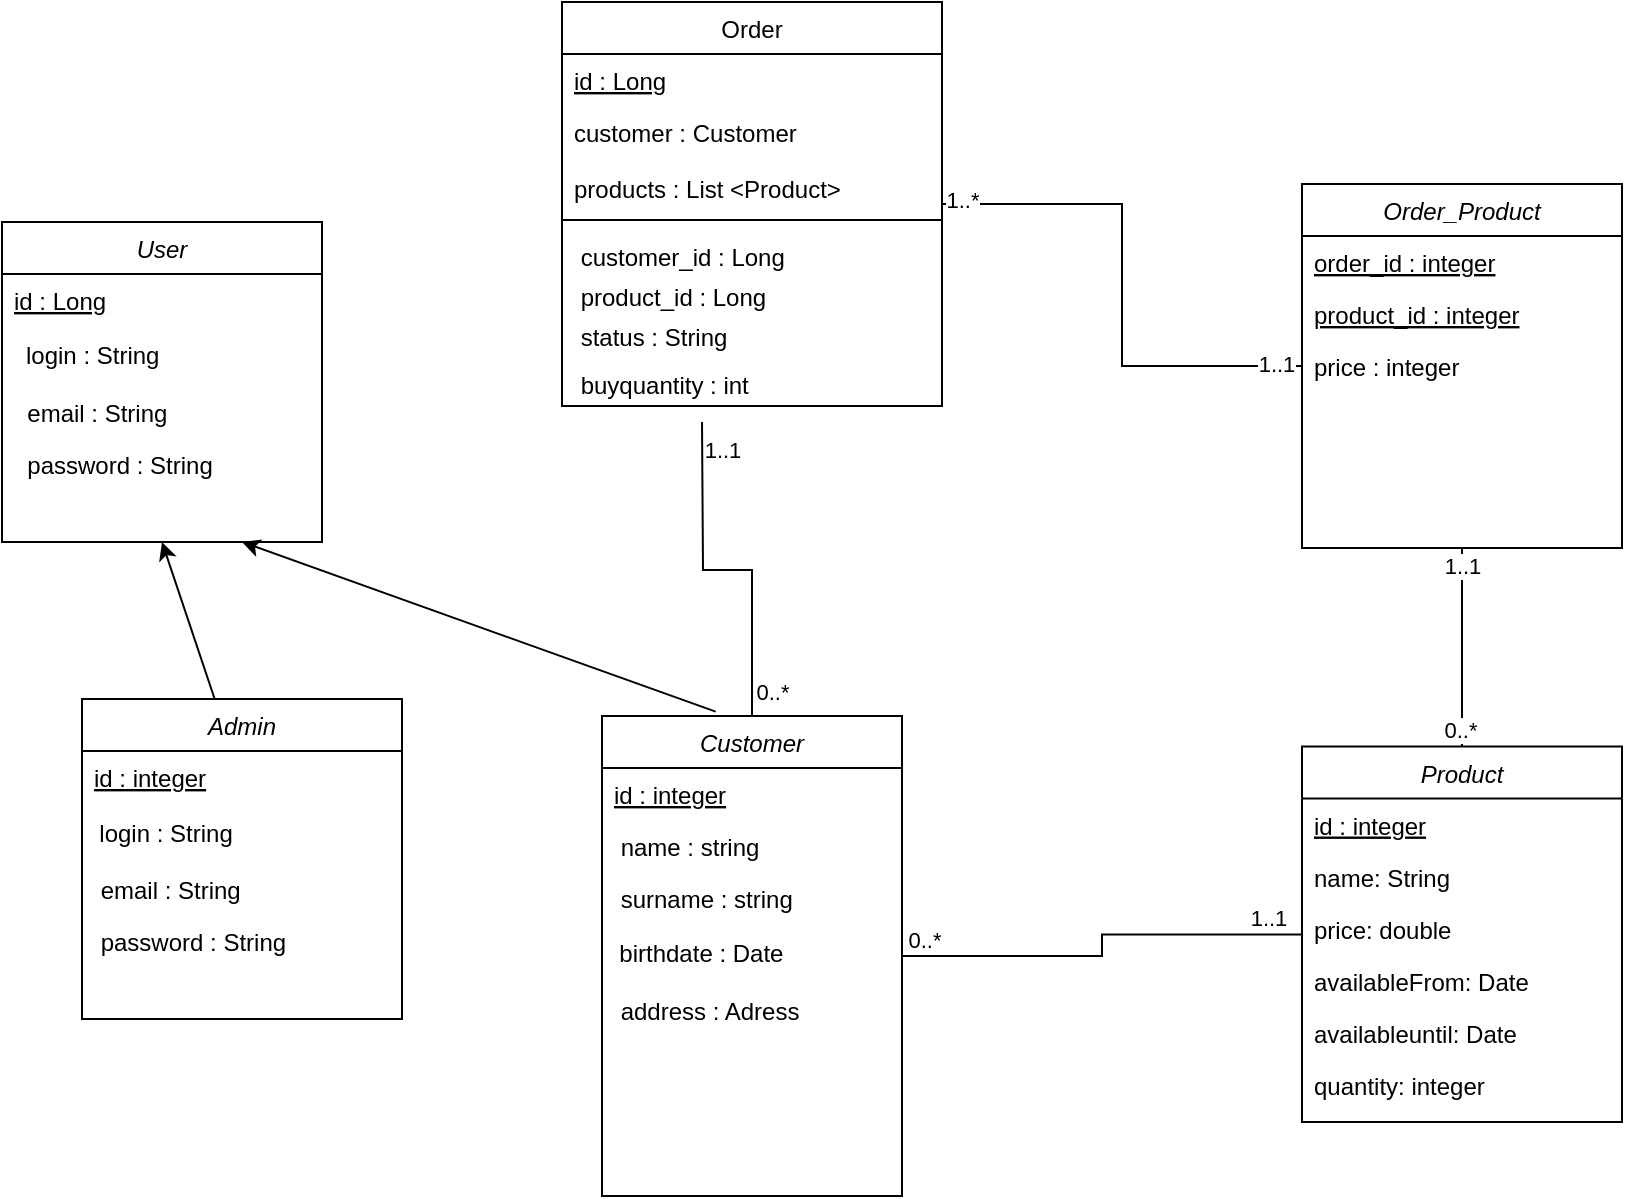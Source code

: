 <mxfile version="22.0.2" type="device">
  <diagram id="C5RBs43oDa-KdzZeNtuy" name="Page-1">
    <mxGraphModel dx="1780" dy="1906" grid="1" gridSize="10" guides="1" tooltips="1" connect="1" arrows="1" fold="1" page="1" pageScale="1" pageWidth="827" pageHeight="1169" background="none" math="0" shadow="0">
      <root>
        <mxCell id="WIyWlLk6GJQsqaUBKTNV-0" />
        <mxCell id="WIyWlLk6GJQsqaUBKTNV-1" parent="WIyWlLk6GJQsqaUBKTNV-0" />
        <mxCell id="acMkUo_WnaXADtpo4lJA-12" style="edgeStyle=orthogonalEdgeStyle;rounded=0;orthogonalLoop=1;jettySize=auto;html=1;endArrow=none;endFill=0;" parent="WIyWlLk6GJQsqaUBKTNV-1" source="zkfFHV4jXpPFQw0GAbJ--0" target="acMkUo_WnaXADtpo4lJA-0" edge="1">
          <mxGeometry relative="1" as="geometry" />
        </mxCell>
        <mxCell id="acMkUo_WnaXADtpo4lJA-13" value="0..*" style="edgeLabel;html=1;align=center;verticalAlign=middle;resizable=0;points=[];" parent="acMkUo_WnaXADtpo4lJA-12" vertex="1" connectable="0">
          <mxGeometry x="-0.896" y="1" relative="1" as="geometry">
            <mxPoint y="-7" as="offset" />
          </mxGeometry>
        </mxCell>
        <mxCell id="acMkUo_WnaXADtpo4lJA-14" value="1..1" style="edgeLabel;html=1;align=center;verticalAlign=middle;resizable=0;points=[];" parent="acMkUo_WnaXADtpo4lJA-12" vertex="1" connectable="0">
          <mxGeometry x="0.889" y="1" relative="1" as="geometry">
            <mxPoint x="-5" y="-7" as="offset" />
          </mxGeometry>
        </mxCell>
        <mxCell id="32" style="edgeStyle=orthogonalEdgeStyle;rounded=0;orthogonalLoop=1;jettySize=auto;html=1;endArrow=none;endFill=0;" parent="WIyWlLk6GJQsqaUBKTNV-1" source="zkfFHV4jXpPFQw0GAbJ--0" edge="1">
          <mxGeometry relative="1" as="geometry">
            <mxPoint x="160" y="90" as="sourcePoint" />
            <mxPoint x="130" y="-50" as="targetPoint" />
          </mxGeometry>
        </mxCell>
        <mxCell id="33" value="0..*" style="edgeLabel;html=1;align=center;verticalAlign=middle;resizable=0;points=[];" parent="32" vertex="1" connectable="0">
          <mxGeometry x="-0.854" relative="1" as="geometry">
            <mxPoint x="10" as="offset" />
          </mxGeometry>
        </mxCell>
        <mxCell id="34" value="1..1" style="edgeLabel;html=1;align=center;verticalAlign=middle;resizable=0;points=[];" parent="32" vertex="1" connectable="0">
          <mxGeometry x="0.845" y="-1" relative="1" as="geometry">
            <mxPoint x="9" as="offset" />
          </mxGeometry>
        </mxCell>
        <mxCell id="zkfFHV4jXpPFQw0GAbJ--0" value="Customer" style="swimlane;fontStyle=2;align=center;verticalAlign=top;childLayout=stackLayout;horizontal=1;startSize=26;horizontalStack=0;resizeParent=1;resizeLast=0;collapsible=1;marginBottom=0;rounded=0;shadow=0;strokeWidth=1;" parent="WIyWlLk6GJQsqaUBKTNV-1" vertex="1">
          <mxGeometry x="80" y="97" width="150" height="240" as="geometry">
            <mxRectangle x="230" y="140" width="160" height="26" as="alternateBounds" />
          </mxGeometry>
        </mxCell>
        <mxCell id="acMkUo_WnaXADtpo4lJA-6" value="id : integer" style="text;align=left;verticalAlign=top;spacingLeft=4;spacingRight=4;overflow=hidden;rotatable=0;points=[[0,0.5],[1,0.5]];portConstraint=eastwest;fontStyle=4" parent="zkfFHV4jXpPFQw0GAbJ--0" vertex="1">
          <mxGeometry y="26" width="150" height="26" as="geometry" />
        </mxCell>
        <mxCell id="zkfFHV4jXpPFQw0GAbJ--1" value=" name : string" style="text;align=left;verticalAlign=top;spacingLeft=4;spacingRight=4;overflow=hidden;rotatable=0;points=[[0,0.5],[1,0.5]];portConstraint=eastwest;" parent="zkfFHV4jXpPFQw0GAbJ--0" vertex="1">
          <mxGeometry y="52" width="150" height="26" as="geometry" />
        </mxCell>
        <mxCell id="zkfFHV4jXpPFQw0GAbJ--2" value=" surname : string" style="text;align=left;verticalAlign=top;spacingLeft=4;spacingRight=4;overflow=hidden;rotatable=0;points=[[0,0.5],[1,0.5]];portConstraint=eastwest;rounded=0;shadow=0;html=0;" parent="zkfFHV4jXpPFQw0GAbJ--0" vertex="1">
          <mxGeometry y="78" width="150" height="26" as="geometry" />
        </mxCell>
        <mxCell id="AfQjvlj9989aAvoXWxq0-79" value="&amp;nbsp; birthdate : Date" style="text;html=1;align=left;verticalAlign=middle;resizable=0;points=[];autosize=1;strokeColor=none;fillColor=none;" vertex="1" parent="zkfFHV4jXpPFQw0GAbJ--0">
          <mxGeometry y="104" width="150" height="30" as="geometry" />
        </mxCell>
        <mxCell id="zkfFHV4jXpPFQw0GAbJ--3" value=" address : Adress" style="text;align=left;verticalAlign=top;spacingLeft=4;spacingRight=4;overflow=hidden;rotatable=0;points=[[0,0.5],[1,0.5]];portConstraint=eastwest;rounded=0;shadow=0;html=0;" parent="zkfFHV4jXpPFQw0GAbJ--0" vertex="1">
          <mxGeometry y="134" width="150" height="26" as="geometry" />
        </mxCell>
        <mxCell id="acMkUo_WnaXADtpo4lJA-0" value="Product" style="swimlane;fontStyle=2;align=center;verticalAlign=top;childLayout=stackLayout;horizontal=1;startSize=26;horizontalStack=0;resizeParent=1;resizeLast=0;collapsible=1;marginBottom=0;rounded=0;shadow=0;strokeWidth=1;" parent="WIyWlLk6GJQsqaUBKTNV-1" vertex="1">
          <mxGeometry x="430" y="112.25" width="160" height="187.75" as="geometry">
            <mxRectangle x="230" y="140" width="160" height="26" as="alternateBounds" />
          </mxGeometry>
        </mxCell>
        <mxCell id="acMkUo_WnaXADtpo4lJA-10" value="id : integer" style="text;align=left;verticalAlign=top;spacingLeft=4;spacingRight=4;overflow=hidden;rotatable=0;points=[[0,0.5],[1,0.5]];portConstraint=eastwest;fontStyle=4" parent="acMkUo_WnaXADtpo4lJA-0" vertex="1">
          <mxGeometry y="26" width="160" height="26" as="geometry" />
        </mxCell>
        <mxCell id="acMkUo_WnaXADtpo4lJA-9" value="name: String" style="text;align=left;verticalAlign=top;spacingLeft=4;spacingRight=4;overflow=hidden;rotatable=0;points=[[0,0.5],[1,0.5]];portConstraint=eastwest;fontStyle=0" parent="acMkUo_WnaXADtpo4lJA-0" vertex="1">
          <mxGeometry y="52" width="160" height="26" as="geometry" />
        </mxCell>
        <mxCell id="acMkUo_WnaXADtpo4lJA-11" value="price: double" style="text;align=left;verticalAlign=top;spacingLeft=4;spacingRight=4;overflow=hidden;rotatable=0;points=[[0,0.5],[1,0.5]];portConstraint=eastwest;fontStyle=0" parent="acMkUo_WnaXADtpo4lJA-0" vertex="1">
          <mxGeometry y="78" width="160" height="26" as="geometry" />
        </mxCell>
        <mxCell id="AfQjvlj9989aAvoXWxq0-88" value="availableFrom: Date" style="text;align=left;verticalAlign=top;spacingLeft=4;spacingRight=4;overflow=hidden;rotatable=0;points=[[0,0.5],[1,0.5]];portConstraint=eastwest;fontStyle=0" vertex="1" parent="acMkUo_WnaXADtpo4lJA-0">
          <mxGeometry y="104" width="160" height="26" as="geometry" />
        </mxCell>
        <mxCell id="AfQjvlj9989aAvoXWxq0-87" value="availableuntil: Date" style="text;align=left;verticalAlign=top;spacingLeft=4;spacingRight=4;overflow=hidden;rotatable=0;points=[[0,0.5],[1,0.5]];portConstraint=eastwest;fontStyle=0" vertex="1" parent="acMkUo_WnaXADtpo4lJA-0">
          <mxGeometry y="130" width="160" height="26" as="geometry" />
        </mxCell>
        <mxCell id="AfQjvlj9989aAvoXWxq0-89" value="quantity: integer" style="text;align=left;verticalAlign=top;spacingLeft=4;spacingRight=4;overflow=hidden;rotatable=0;points=[[0,0.5],[1,0.5]];portConstraint=eastwest;fontStyle=0" vertex="1" parent="acMkUo_WnaXADtpo4lJA-0">
          <mxGeometry y="156" width="160" height="26" as="geometry" />
        </mxCell>
        <mxCell id="47" style="edgeStyle=orthogonalEdgeStyle;rounded=0;orthogonalLoop=1;jettySize=auto;html=1;endArrow=none;endFill=0;exitX=1;exitY=0.5;exitDx=0;exitDy=0;" parent="WIyWlLk6GJQsqaUBKTNV-1" source="22" target="38" edge="1">
          <mxGeometry relative="1" as="geometry">
            <mxPoint x="270" y="-149" as="sourcePoint" />
          </mxGeometry>
        </mxCell>
        <mxCell id="48" value="1..*" style="edgeLabel;html=1;align=center;verticalAlign=middle;resizable=0;points=[];" parent="47" vertex="1" connectable="0">
          <mxGeometry x="-0.922" relative="1" as="geometry">
            <mxPoint y="-2" as="offset" />
          </mxGeometry>
        </mxCell>
        <mxCell id="49" value="1..1" style="edgeLabel;html=1;align=center;verticalAlign=middle;resizable=0;points=[];" parent="47" vertex="1" connectable="0">
          <mxGeometry x="0.895" y="1" relative="1" as="geometry">
            <mxPoint as="offset" />
          </mxGeometry>
        </mxCell>
        <mxCell id="22" value="Order" style="swimlane;fontStyle=0;align=center;verticalAlign=top;childLayout=stackLayout;horizontal=1;startSize=26;horizontalStack=0;resizeParent=1;resizeParentMax=0;resizeLast=0;collapsible=1;marginBottom=0;" parent="WIyWlLk6GJQsqaUBKTNV-1" vertex="1">
          <mxGeometry x="60" y="-260" width="190" height="202" as="geometry" />
        </mxCell>
        <mxCell id="23" value="id : Long" style="text;strokeColor=none;fillColor=none;align=left;verticalAlign=top;spacingLeft=4;spacingRight=4;overflow=hidden;rotatable=0;points=[[0,0.5],[1,0.5]];portConstraint=eastwest;fontStyle=4" parent="22" vertex="1">
          <mxGeometry y="26" width="190" height="26" as="geometry" />
        </mxCell>
        <mxCell id="35" value="customer : Customer&#xa;" style="text;strokeColor=none;fillColor=none;align=left;verticalAlign=top;spacingLeft=4;spacingRight=4;overflow=hidden;rotatable=0;points=[[0,0.5],[1,0.5]];portConstraint=eastwest;fontStyle=0" parent="22" vertex="1">
          <mxGeometry y="52" width="190" height="28" as="geometry" />
        </mxCell>
        <mxCell id="AfQjvlj9989aAvoXWxq0-84" value="products : List &lt;Product&gt;" style="text;strokeColor=none;fillColor=none;align=left;verticalAlign=top;spacingLeft=4;spacingRight=4;overflow=hidden;rotatable=0;points=[[0,0.5],[1,0.5]];portConstraint=eastwest;" vertex="1" parent="22">
          <mxGeometry y="80" width="190" height="24" as="geometry" />
        </mxCell>
        <mxCell id="24" value="" style="line;strokeWidth=1;fillColor=none;align=left;verticalAlign=middle;spacingTop=-1;spacingLeft=3;spacingRight=3;rotatable=0;labelPosition=right;points=[];portConstraint=eastwest;strokeColor=inherit;" parent="22" vertex="1">
          <mxGeometry y="104" width="190" height="10" as="geometry" />
        </mxCell>
        <mxCell id="AfQjvlj9989aAvoXWxq0-85" value=" customer_id : Long" style="text;strokeColor=none;fillColor=none;align=left;verticalAlign=top;spacingLeft=4;spacingRight=4;overflow=hidden;rotatable=0;points=[[0,0.5],[1,0.5]];portConstraint=eastwest;" vertex="1" parent="22">
          <mxGeometry y="114" width="190" height="20" as="geometry" />
        </mxCell>
        <mxCell id="AfQjvlj9989aAvoXWxq0-86" value=" product_id : Long" style="text;strokeColor=none;fillColor=none;align=left;verticalAlign=top;spacingLeft=4;spacingRight=4;overflow=hidden;rotatable=0;points=[[0,0.5],[1,0.5]];portConstraint=eastwest;" vertex="1" parent="22">
          <mxGeometry y="134" width="190" height="20" as="geometry" />
        </mxCell>
        <mxCell id="27" value=" status : String" style="text;strokeColor=none;fillColor=none;align=left;verticalAlign=top;spacingLeft=4;spacingRight=4;overflow=hidden;rotatable=0;points=[[0,0.5],[1,0.5]];portConstraint=eastwest;" parent="22" vertex="1">
          <mxGeometry y="154" width="190" height="24" as="geometry" />
        </mxCell>
        <mxCell id="37" value=" buyquantity : int" style="text;strokeColor=none;fillColor=none;align=left;verticalAlign=top;spacingLeft=4;spacingRight=4;overflow=hidden;rotatable=0;points=[[0,0.5],[1,0.5]];portConstraint=eastwest;" parent="22" vertex="1">
          <mxGeometry y="178" width="190" height="24" as="geometry" />
        </mxCell>
        <mxCell id="50" style="edgeStyle=orthogonalEdgeStyle;rounded=0;orthogonalLoop=1;jettySize=auto;html=1;endArrow=none;endFill=0;" parent="WIyWlLk6GJQsqaUBKTNV-1" source="38" target="acMkUo_WnaXADtpo4lJA-0" edge="1">
          <mxGeometry relative="1" as="geometry" />
        </mxCell>
        <mxCell id="51" value="1..1" style="edgeLabel;html=1;align=center;verticalAlign=middle;resizable=0;points=[];" parent="50" vertex="1" connectable="0">
          <mxGeometry x="-0.817" relative="1" as="geometry">
            <mxPoint as="offset" />
          </mxGeometry>
        </mxCell>
        <mxCell id="52" value="0..*" style="edgeLabel;html=1;align=center;verticalAlign=middle;resizable=0;points=[];" parent="50" vertex="1" connectable="0">
          <mxGeometry x="0.819" y="-1" relative="1" as="geometry">
            <mxPoint as="offset" />
          </mxGeometry>
        </mxCell>
        <mxCell id="38" value="Order_Product" style="swimlane;fontStyle=2;align=center;verticalAlign=top;childLayout=stackLayout;horizontal=1;startSize=26;horizontalStack=0;resizeParent=1;resizeLast=0;collapsible=1;marginBottom=0;rounded=0;shadow=0;strokeWidth=1;" parent="WIyWlLk6GJQsqaUBKTNV-1" vertex="1">
          <mxGeometry x="430" y="-169" width="160" height="182" as="geometry">
            <mxRectangle x="230" y="140" width="160" height="26" as="alternateBounds" />
          </mxGeometry>
        </mxCell>
        <mxCell id="39" value="order_id : integer" style="text;align=left;verticalAlign=top;spacingLeft=4;spacingRight=4;overflow=hidden;rotatable=0;points=[[0,0.5],[1,0.5]];portConstraint=eastwest;fontStyle=4" parent="38" vertex="1">
          <mxGeometry y="26" width="160" height="26" as="geometry" />
        </mxCell>
        <mxCell id="43" value="product_id : integer" style="text;align=left;verticalAlign=top;spacingLeft=4;spacingRight=4;overflow=hidden;rotatable=0;points=[[0,0.5],[1,0.5]];portConstraint=eastwest;fontStyle=4" parent="38" vertex="1">
          <mxGeometry y="52" width="160" height="26" as="geometry" />
        </mxCell>
        <mxCell id="44" value="price : integer" style="text;align=left;verticalAlign=top;spacingLeft=4;spacingRight=4;overflow=hidden;rotatable=0;points=[[0,0.5],[1,0.5]];portConstraint=eastwest;rounded=0;shadow=0;html=0;" parent="38" vertex="1">
          <mxGeometry y="78" width="160" height="26" as="geometry" />
        </mxCell>
        <mxCell id="AfQjvlj9989aAvoXWxq0-55" value="User" style="swimlane;fontStyle=2;align=center;verticalAlign=top;childLayout=stackLayout;horizontal=1;startSize=26;horizontalStack=0;resizeParent=1;resizeLast=0;collapsible=1;marginBottom=0;rounded=0;shadow=0;strokeWidth=1;" vertex="1" parent="WIyWlLk6GJQsqaUBKTNV-1">
          <mxGeometry x="-220" y="-150" width="160" height="160" as="geometry">
            <mxRectangle x="230" y="140" width="160" height="26" as="alternateBounds" />
          </mxGeometry>
        </mxCell>
        <mxCell id="AfQjvlj9989aAvoXWxq0-63" value="id : Long" style="text;align=left;verticalAlign=top;spacingLeft=4;spacingRight=4;overflow=hidden;rotatable=0;points=[[0,0.5],[1,0.5]];portConstraint=eastwest;fontStyle=4" vertex="1" parent="AfQjvlj9989aAvoXWxq0-55">
          <mxGeometry y="26" width="160" height="26" as="geometry" />
        </mxCell>
        <mxCell id="AfQjvlj9989aAvoXWxq0-67" value="&amp;nbsp; &amp;nbsp;login : String" style="text;html=1;align=left;verticalAlign=middle;resizable=0;points=[];autosize=1;strokeColor=none;fillColor=none;" vertex="1" parent="AfQjvlj9989aAvoXWxq0-55">
          <mxGeometry y="52" width="160" height="30" as="geometry" />
        </mxCell>
        <mxCell id="AfQjvlj9989aAvoXWxq0-56" value="  email : String" style="text;align=left;verticalAlign=top;spacingLeft=4;spacingRight=4;overflow=hidden;rotatable=0;points=[[0,0.5],[1,0.5]];portConstraint=eastwest;fontStyle=0" vertex="1" parent="AfQjvlj9989aAvoXWxq0-55">
          <mxGeometry y="82" width="160" height="26" as="geometry" />
        </mxCell>
        <mxCell id="AfQjvlj9989aAvoXWxq0-57" value="  password : String" style="text;align=left;verticalAlign=top;spacingLeft=4;spacingRight=4;overflow=hidden;rotatable=0;points=[[0,0.5],[1,0.5]];portConstraint=eastwest;" vertex="1" parent="AfQjvlj9989aAvoXWxq0-55">
          <mxGeometry y="108" width="160" height="38" as="geometry" />
        </mxCell>
        <mxCell id="AfQjvlj9989aAvoXWxq0-60" value="" style="endArrow=classic;html=1;rounded=0;exitX=0.379;exitY=-0.009;exitDx=0;exitDy=0;exitPerimeter=0;entryX=0.75;entryY=1;entryDx=0;entryDy=0;" edge="1" parent="WIyWlLk6GJQsqaUBKTNV-1" source="zkfFHV4jXpPFQw0GAbJ--0" target="AfQjvlj9989aAvoXWxq0-55">
          <mxGeometry width="50" height="50" relative="1" as="geometry">
            <mxPoint x="135" y="97" as="sourcePoint" />
            <mxPoint x="-90" y="10" as="targetPoint" />
          </mxGeometry>
        </mxCell>
        <mxCell id="AfQjvlj9989aAvoXWxq0-61" value="" style="endArrow=classic;html=1;rounded=0;exitX=0.417;exitY=0.007;exitDx=0;exitDy=0;exitPerimeter=0;entryX=0.5;entryY=1;entryDx=0;entryDy=0;" edge="1" parent="WIyWlLk6GJQsqaUBKTNV-1" source="AfQjvlj9989aAvoXWxq0-74" target="AfQjvlj9989aAvoXWxq0-55">
          <mxGeometry width="50" height="50" relative="1" as="geometry">
            <mxPoint x="-100" y="88.5" as="sourcePoint" />
            <mxPoint x="-80" y="-9" as="targetPoint" />
          </mxGeometry>
        </mxCell>
        <mxCell id="AfQjvlj9989aAvoXWxq0-74" value="Admin" style="swimlane;fontStyle=2;align=center;verticalAlign=top;childLayout=stackLayout;horizontal=1;startSize=26;horizontalStack=0;resizeParent=1;resizeLast=0;collapsible=1;marginBottom=0;rounded=0;shadow=0;strokeWidth=1;" vertex="1" parent="WIyWlLk6GJQsqaUBKTNV-1">
          <mxGeometry x="-180" y="88.5" width="160" height="160" as="geometry">
            <mxRectangle x="230" y="140" width="160" height="26" as="alternateBounds" />
          </mxGeometry>
        </mxCell>
        <mxCell id="AfQjvlj9989aAvoXWxq0-75" value="id : integer" style="text;align=left;verticalAlign=top;spacingLeft=4;spacingRight=4;overflow=hidden;rotatable=0;points=[[0,0.5],[1,0.5]];portConstraint=eastwest;fontStyle=4" vertex="1" parent="AfQjvlj9989aAvoXWxq0-74">
          <mxGeometry y="26" width="160" height="26" as="geometry" />
        </mxCell>
        <mxCell id="AfQjvlj9989aAvoXWxq0-76" value="&amp;nbsp; login : String" style="text;html=1;align=left;verticalAlign=middle;resizable=0;points=[];autosize=1;strokeColor=none;fillColor=none;" vertex="1" parent="AfQjvlj9989aAvoXWxq0-74">
          <mxGeometry y="52" width="160" height="30" as="geometry" />
        </mxCell>
        <mxCell id="AfQjvlj9989aAvoXWxq0-77" value=" email : String" style="text;align=left;verticalAlign=top;spacingLeft=4;spacingRight=4;overflow=hidden;rotatable=0;points=[[0,0.5],[1,0.5]];portConstraint=eastwest;fontStyle=0" vertex="1" parent="AfQjvlj9989aAvoXWxq0-74">
          <mxGeometry y="82" width="160" height="26" as="geometry" />
        </mxCell>
        <mxCell id="AfQjvlj9989aAvoXWxq0-78" value=" password : String" style="text;align=left;verticalAlign=top;spacingLeft=4;spacingRight=4;overflow=hidden;rotatable=0;points=[[0,0.5],[1,0.5]];portConstraint=eastwest;" vertex="1" parent="AfQjvlj9989aAvoXWxq0-74">
          <mxGeometry y="108" width="160" height="38" as="geometry" />
        </mxCell>
      </root>
    </mxGraphModel>
  </diagram>
</mxfile>
